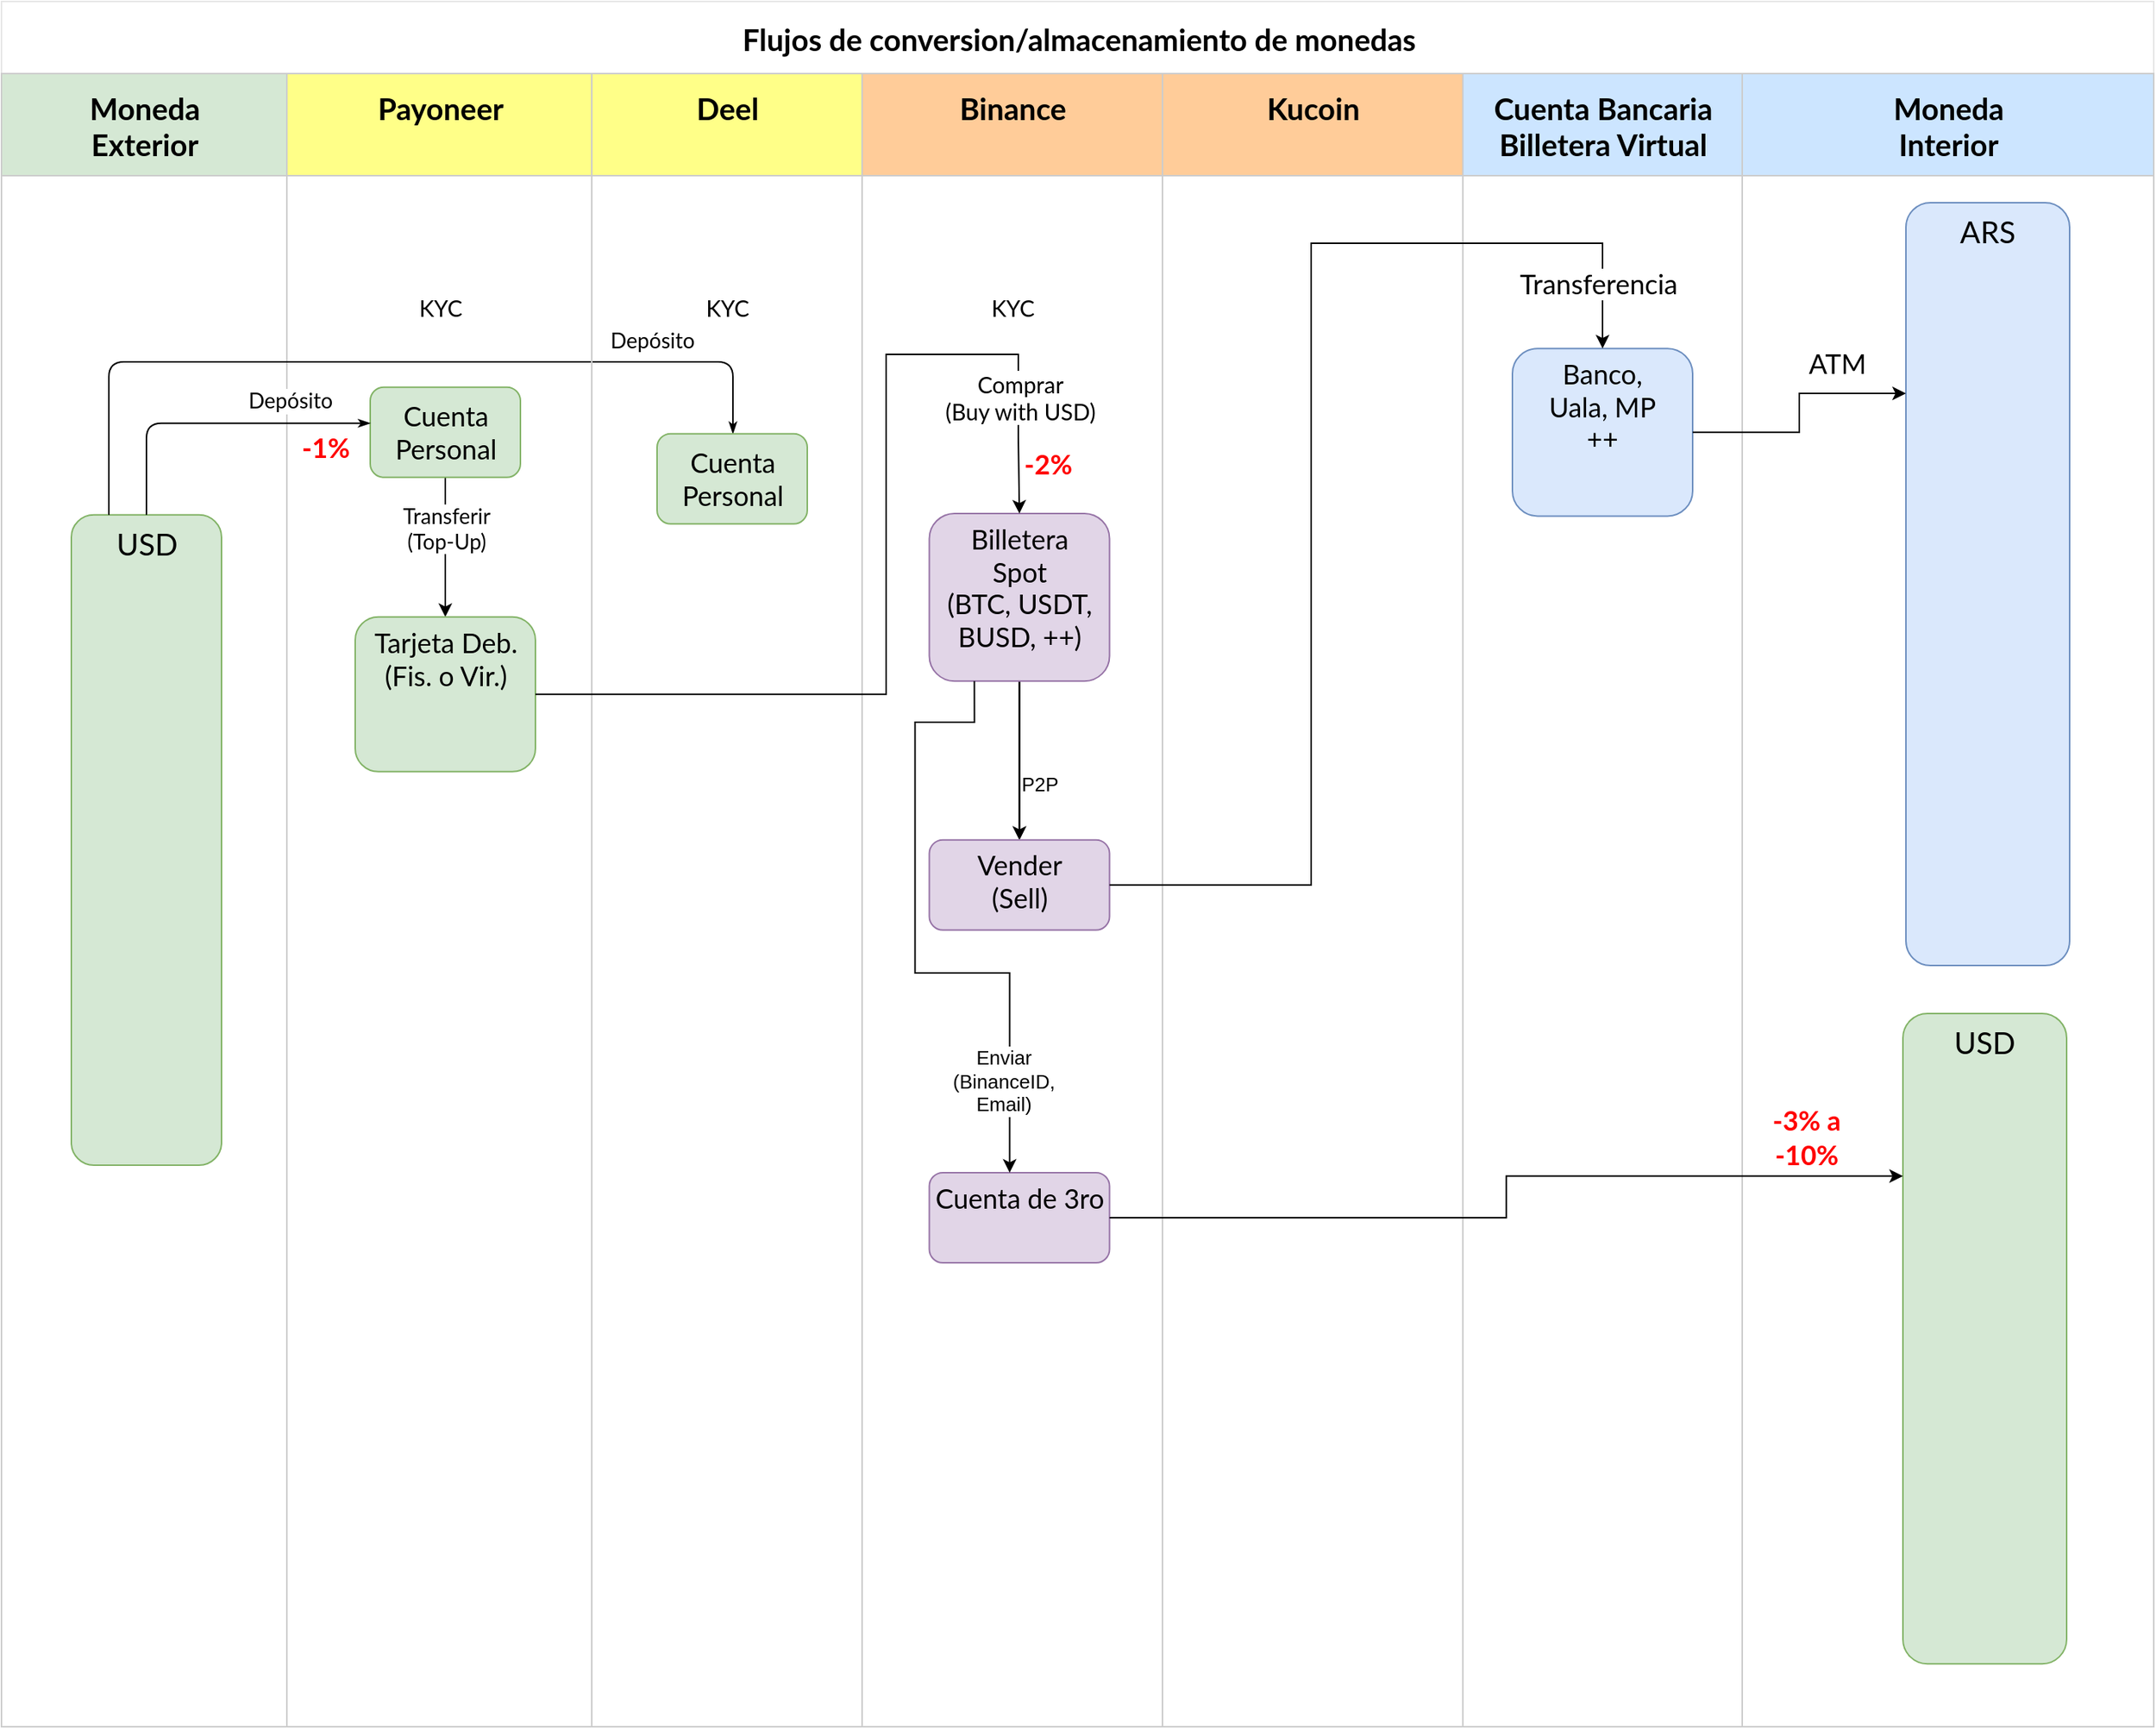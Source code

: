 <mxfile version="20.8.5" type="github">
  <diagram name="Page-1" id="74e2e168-ea6b-b213-b513-2b3c1d86103e">
    <mxGraphModel dx="1985" dy="1296" grid="0" gridSize="10" guides="1" tooltips="1" connect="1" arrows="1" fold="1" page="0" pageScale="1" pageWidth="1100" pageHeight="850" background="none" math="0" shadow="0">
      <root>
        <mxCell id="0" />
        <mxCell id="1" parent="0" />
        <mxCell id="77e6c97f196da883-1" value="Flujos de conversion/almacenamiento de monedas" style="swimlane;html=1;childLayout=stackLayout;startSize=48;rounded=0;shadow=0;labelBackgroundColor=none;strokeWidth=1;fontFamily=Lato;fontSize=20;align=center;fontSource=https%3A%2F%2Ffonts.googleapis.com%2Fcss%3Ffamily%3DLato;autosize=1;strokeColor=#E6E6E6;" parent="1" vertex="1">
          <mxGeometry x="70" y="-20" width="1433" height="1149" as="geometry" />
        </mxCell>
        <mxCell id="77e6c97f196da883-2" value="&lt;div&gt;Moneda&lt;/div&gt;&lt;div&gt;Exterior&lt;/div&gt;" style="swimlane;html=1;startSize=68;fontFamily=Lato;fontSource=https%3A%2F%2Ffonts.googleapis.com%2Fcss%3Ffamily%3DLato;fontSize=20;fillColor=#d5e8d4;strokeColor=#CCCCCC;autosize=1;verticalAlign=middle;" parent="77e6c97f196da883-1" vertex="1">
          <mxGeometry y="48" width="190" height="1101" as="geometry" />
        </mxCell>
        <mxCell id="pWdg90kbXN8Ci7GVcK-E-26" value="" style="group" vertex="1" connectable="0" parent="77e6c97f196da883-2">
          <mxGeometry x="46.5" y="293.89" width="100" height="433.11" as="geometry" />
        </mxCell>
        <mxCell id="77e6c97f196da883-8" value="USD" style="rounded=1;whiteSpace=wrap;html=1;shadow=0;labelBackgroundColor=none;strokeWidth=1;fontFamily=Lato;fontSize=20;align=center;fontSource=https%3A%2F%2Ffonts.googleapis.com%2Fcss%3Ffamily%3DLato;verticalAlign=top;fillColor=#d5e8d4;strokeColor=#82b366;" parent="pWdg90kbXN8Ci7GVcK-E-26" vertex="1">
          <mxGeometry width="100" height="433.11" as="geometry" />
        </mxCell>
        <mxCell id="1xJKque4gwnT1mqs9br3-9" value="" style="shape=image;html=1;verticalAlign=top;verticalLabelPosition=bottom;labelBackgroundColor=#ffffff;imageAspect=0;aspect=fixed;image=https://cdn1.iconfinder.com/data/icons/ionicons-fill-vol-2/512/logo-usd-128.png;strokeColor=#CCCCCC;fontFamily=Lato;fontSource=https%3A%2F%2Ffonts.googleapis.com%2Fcss%3Ffamily%3DLato;fontSize=14;" parent="pWdg90kbXN8Ci7GVcK-E-26" vertex="1">
          <mxGeometry x="21" y="174.114" width="58" height="58" as="geometry" />
        </mxCell>
        <mxCell id="77e6c97f196da883-3" value="&lt;div&gt;Payoneer&lt;/div&gt;&lt;div&gt;&lt;br&gt;&lt;/div&gt;" style="swimlane;html=1;startSize=68;fontFamily=Lato;fontSource=https%3A%2F%2Ffonts.googleapis.com%2Fcss%3Ffamily%3DLato;fontSize=20;fillColor=#ffff88;strokeColor=#CCCCCC;autosize=1;verticalAlign=middle;" parent="77e6c97f196da883-1" vertex="1">
          <mxGeometry x="190" y="48" width="203" height="1101" as="geometry" />
        </mxCell>
        <mxCell id="1xJKque4gwnT1mqs9br3-6" value="" style="edgeStyle=orthogonalEdgeStyle;rounded=0;orthogonalLoop=1;jettySize=auto;html=1;fontFamily=Lato;fontSource=https%3A%2F%2Ffonts.googleapis.com%2Fcss%3Ffamily%3DLato;fontSize=14;" parent="77e6c97f196da883-3" source="77e6c97f196da883-11" target="1xJKque4gwnT1mqs9br3-5" edge="1">
          <mxGeometry relative="1" as="geometry" />
        </mxCell>
        <mxCell id="1xJKque4gwnT1mqs9br3-7" value="&lt;div&gt;Transferir&lt;/div&gt;&lt;div&gt;(Top-Up)&lt;br&gt;&lt;/div&gt;" style="edgeLabel;html=1;align=center;verticalAlign=middle;resizable=0;points=[];fontSize=14;fontFamily=Lato;" parent="1xJKque4gwnT1mqs9br3-6" vertex="1" connectable="0">
          <mxGeometry x="-0.202" y="1" relative="1" as="geometry">
            <mxPoint x="-1" y="-3" as="offset" />
          </mxGeometry>
        </mxCell>
        <mxCell id="77e6c97f196da883-11" value="&lt;div style=&quot;font-size: 18px;&quot;&gt;Cuenta&lt;/div&gt;&lt;div style=&quot;font-size: 18px;&quot;&gt;Personal&lt;br style=&quot;font-size: 18px;&quot;&gt;&lt;/div&gt;" style="rounded=1;whiteSpace=wrap;html=1;shadow=0;labelBackgroundColor=none;strokeWidth=1;fontFamily=Lato;fontSize=18;align=center;fontSource=https%3A%2F%2Ffonts.googleapis.com%2Fcss%3Ffamily%3DLato;fillColor=#d5e8d4;strokeColor=#82b366;" parent="77e6c97f196da883-3" vertex="1">
          <mxGeometry x="55.5" y="208.89" width="100" height="60" as="geometry" />
        </mxCell>
        <mxCell id="1xJKque4gwnT1mqs9br3-5" value="&lt;div style=&quot;font-size: 18px;&quot;&gt;Tarjeta Deb.&lt;br style=&quot;font-size: 18px;&quot;&gt;&lt;/div&gt;&lt;div style=&quot;font-size: 18px;&quot;&gt;(Fis. o Vir.)&lt;br style=&quot;font-size: 18px;&quot;&gt;&lt;/div&gt;" style="whiteSpace=wrap;html=1;fontSize=18;fontFamily=Lato;rounded=1;shadow=0;labelBackgroundColor=none;strokeWidth=1;fontSource=https%3A%2F%2Ffonts.googleapis.com%2Fcss%3Ffamily%3DLato;verticalAlign=top;fillColor=#d5e8d4;strokeColor=#82b366;" parent="77e6c97f196da883-3" vertex="1">
          <mxGeometry x="45.5" y="361.89" width="120" height="103" as="geometry" />
        </mxCell>
        <mxCell id="1xJKque4gwnT1mqs9br3-8" value="" style="shape=image;html=1;verticalAlign=top;verticalLabelPosition=bottom;labelBackgroundColor=#ffffff;imageAspect=0;aspect=fixed;image=https://cdn0.iconfinder.com/data/icons/credit-card-debit-card-payment-PNG/80/Mastercard-Curved.png;strokeColor=#CCCCCC;fontFamily=Lato;fontSource=https%3A%2F%2Ffonts.googleapis.com%2Fcss%3Ffamily%3DLato;fontSize=14;" parent="77e6c97f196da883-3" vertex="1">
          <mxGeometry x="83" y="419.89" width="45" height="45" as="geometry" />
        </mxCell>
        <mxCell id="1xJKque4gwnT1mqs9br3-14" value="KYC" style="shape=image;html=1;verticalAlign=top;verticalLabelPosition=bottom;labelBackgroundColor=#ffffff;imageAspect=0;aspect=fixed;image=https://cdn0.iconfinder.com/data/icons/phosphor-regular-vol-3/256/identification-card-128.png;strokeColor=#CCCCCC;fontFamily=Lato;fontSource=https%3A%2F%2Ffonts.googleapis.com%2Fcss%3Ffamily%3DLato;fontSize=15;" parent="77e6c97f196da883-3" vertex="1">
          <mxGeometry x="76" y="89" width="51" height="51" as="geometry" />
        </mxCell>
        <mxCell id="pWdg90kbXN8Ci7GVcK-E-18" value="&lt;b style=&quot;font-size: 18px;&quot;&gt;&lt;font data-font-src=&quot;https://fonts.googleapis.com/css?family=Lato&quot; style=&quot;font-size: 18px;&quot; face=&quot;Lato&quot; color=&quot;#FF0000&quot;&gt;&lt;span style=&quot;font-size: 18px;&quot;&gt;-1%&lt;/span&gt;&lt;/font&gt;&lt;/b&gt;" style="text;html=1;strokeColor=none;fillColor=none;align=center;verticalAlign=middle;whiteSpace=wrap;rounded=0;fontSize=18;fontStyle=0" vertex="1" parent="77e6c97f196da883-3">
          <mxGeometry x="-4.5" y="235" width="60" height="30" as="geometry" />
        </mxCell>
        <mxCell id="77e6c97f196da883-26" style="edgeStyle=orthogonalEdgeStyle;rounded=1;html=1;labelBackgroundColor=none;startArrow=none;startFill=0;startSize=5;endArrow=classicThin;endFill=1;endSize=5;jettySize=auto;orthogonalLoop=1;strokeWidth=1;fontFamily=Lato;fontSize=20;fontSource=https%3A%2F%2Ffonts.googleapis.com%2Fcss%3Ffamily%3DLato;exitX=0.5;exitY=0;exitDx=0;exitDy=0;" parent="77e6c97f196da883-1" source="77e6c97f196da883-8" target="77e6c97f196da883-11" edge="1">
          <mxGeometry relative="1" as="geometry">
            <Array as="points">
              <mxPoint x="96.5" y="280.89" />
            </Array>
          </mxGeometry>
        </mxCell>
        <mxCell id="1xJKque4gwnT1mqs9br3-2" value="Depósito" style="edgeLabel;html=1;align=center;verticalAlign=middle;resizable=0;points=[];fontSize=14;fontFamily=Lato;" parent="77e6c97f196da883-26" vertex="1" connectable="0">
          <mxGeometry x="0.277" relative="1" as="geometry">
            <mxPoint x="22" y="-15" as="offset" />
          </mxGeometry>
        </mxCell>
        <mxCell id="1xJKque4gwnT1mqs9br3-11" style="edgeStyle=orthogonalEdgeStyle;rounded=1;html=1;labelBackgroundColor=none;startArrow=none;startFill=0;startSize=5;endArrow=classicThin;endFill=1;endSize=5;jettySize=auto;orthogonalLoop=1;strokeWidth=1;fontFamily=Lato;fontSize=20;fontSource=https%3A%2F%2Ffonts.googleapis.com%2Fcss%3Ffamily%3DLato;exitX=0.25;exitY=0;exitDx=0;exitDy=0;entryX=0.5;entryY=0;entryDx=0;entryDy=0;" parent="77e6c97f196da883-1" source="77e6c97f196da883-8" target="1xJKque4gwnT1mqs9br3-13" edge="1">
          <mxGeometry relative="1" as="geometry">
            <mxPoint x="81.5" y="341.89" as="sourcePoint" />
            <Array as="points">
              <mxPoint x="72" y="240" />
              <mxPoint x="487" y="240" />
              <mxPoint x="487" y="288" />
            </Array>
          </mxGeometry>
        </mxCell>
        <mxCell id="1xJKque4gwnT1mqs9br3-12" value="Depósito" style="edgeLabel;html=1;align=center;verticalAlign=middle;resizable=0;points=[];fontSize=14;fontFamily=Lato;" parent="1xJKque4gwnT1mqs9br3-11" vertex="1" connectable="0">
          <mxGeometry x="0.277" relative="1" as="geometry">
            <mxPoint x="102" y="-14" as="offset" />
          </mxGeometry>
        </mxCell>
        <mxCell id="1xJKque4gwnT1mqs9br3-1" value="&lt;div&gt;Deel&lt;/div&gt;&lt;div&gt;&lt;br&gt;&lt;/div&gt;" style="swimlane;html=1;startSize=68;fontFamily=Lato;fontSource=https%3A%2F%2Ffonts.googleapis.com%2Fcss%3Ffamily%3DLato;fontSize=20;fillColor=#ffff88;strokeColor=#CCCCCC;autosize=1;verticalAlign=middle;" parent="77e6c97f196da883-1" vertex="1">
          <mxGeometry x="393" y="48" width="180" height="1101" as="geometry" />
        </mxCell>
        <mxCell id="1xJKque4gwnT1mqs9br3-13" value="&lt;div style=&quot;font-size: 18px;&quot;&gt;Cuenta&lt;/div&gt;&lt;div style=&quot;font-size: 18px;&quot;&gt;Personal&lt;br style=&quot;font-size: 18px;&quot;&gt;&lt;/div&gt;" style="rounded=1;whiteSpace=wrap;html=1;shadow=0;labelBackgroundColor=none;strokeWidth=1;fontFamily=Lato;fontSize=18;align=center;fontSource=https%3A%2F%2Ffonts.googleapis.com%2Fcss%3Ffamily%3DLato;fillColor=#d5e8d4;strokeColor=#82b366;" parent="1xJKque4gwnT1mqs9br3-1" vertex="1">
          <mxGeometry x="43.5" y="239.89" width="100" height="60" as="geometry" />
        </mxCell>
        <mxCell id="1xJKque4gwnT1mqs9br3-15" value="KYC" style="shape=image;html=1;verticalAlign=top;verticalLabelPosition=bottom;labelBackgroundColor=#ffffff;imageAspect=0;aspect=fixed;image=https://cdn0.iconfinder.com/data/icons/phosphor-regular-vol-3/256/identification-card-128.png;strokeColor=#CCCCCC;fontFamily=Lato;fontSource=https%3A%2F%2Ffonts.googleapis.com%2Fcss%3Ffamily%3DLato;fontSize=15;" parent="1xJKque4gwnT1mqs9br3-1" vertex="1">
          <mxGeometry x="64.5" y="89" width="51" height="51" as="geometry" />
        </mxCell>
        <mxCell id="77e6c97f196da883-4" value="&lt;div&gt;Binance&lt;/div&gt;&lt;div&gt;&lt;br&gt;&lt;/div&gt;" style="swimlane;html=1;startSize=68;fontFamily=Lato;fontSource=https%3A%2F%2Ffonts.googleapis.com%2Fcss%3Ffamily%3DLato;fontSize=20;fillColor=#ffcc99;strokeColor=#CCCCCC;autosize=1;verticalAlign=middle;" parent="77e6c97f196da883-1" vertex="1">
          <mxGeometry x="573" y="48" width="200" height="1101" as="geometry" />
        </mxCell>
        <mxCell id="1xJKque4gwnT1mqs9br3-16" value="KYC" style="shape=image;html=1;verticalAlign=top;verticalLabelPosition=bottom;labelBackgroundColor=#ffffff;imageAspect=0;aspect=fixed;image=https://cdn0.iconfinder.com/data/icons/phosphor-regular-vol-3/256/identification-card-128.png;strokeColor=#CCCCCC;fontFamily=Lato;fontSource=https%3A%2F%2Ffonts.googleapis.com%2Fcss%3Ffamily%3DLato;fontSize=15;" parent="77e6c97f196da883-4" vertex="1">
          <mxGeometry x="74.5" y="89" width="51" height="51" as="geometry" />
        </mxCell>
        <mxCell id="pWdg90kbXN8Ci7GVcK-E-2" value="" style="edgeStyle=orthogonalEdgeStyle;rounded=0;orthogonalLoop=1;jettySize=auto;html=1;" edge="1" parent="77e6c97f196da883-4" source="1xJKque4gwnT1mqs9br3-19" target="pWdg90kbXN8Ci7GVcK-E-1">
          <mxGeometry relative="1" as="geometry" />
        </mxCell>
        <mxCell id="pWdg90kbXN8Ci7GVcK-E-3" value="&lt;font style=&quot;font-size: 13px;&quot;&gt;P2P&lt;/font&gt;" style="edgeLabel;html=1;align=center;verticalAlign=middle;resizable=0;points=[];labelBackgroundColor=default;" vertex="1" connectable="0" parent="pWdg90kbXN8Ci7GVcK-E-2">
          <mxGeometry x="0.311" y="-2" relative="1" as="geometry">
            <mxPoint x="15" y="-1" as="offset" />
          </mxGeometry>
        </mxCell>
        <mxCell id="pWdg90kbXN8Ci7GVcK-E-4" value="" style="edgeStyle=orthogonalEdgeStyle;rounded=0;orthogonalLoop=1;jettySize=auto;html=1;fontSize=13;labelBackgroundColor=default;" edge="1" parent="77e6c97f196da883-4" source="1xJKque4gwnT1mqs9br3-19" target="pWdg90kbXN8Ci7GVcK-E-1">
          <mxGeometry relative="1" as="geometry" />
        </mxCell>
        <mxCell id="1xJKque4gwnT1mqs9br3-19" value="&lt;div style=&quot;font-size: 18px;&quot;&gt;Billetera&lt;/div&gt;&lt;div style=&quot;font-size: 18px;&quot;&gt;Spot&lt;/div&gt;&lt;div style=&quot;font-size: 18px;&quot;&gt;(BTC, USDT, BUSD, ++)&lt;br style=&quot;font-size: 18px;&quot;&gt;&lt;/div&gt;" style="whiteSpace=wrap;html=1;fontSize=18;fontFamily=Lato;verticalAlign=top;rounded=1;shadow=0;labelBackgroundColor=none;strokeWidth=1;fontSource=https%3A%2F%2Ffonts.googleapis.com%2Fcss%3Ffamily%3DLato;fillColor=#e1d5e7;strokeColor=#9673a6;" parent="77e6c97f196da883-4" vertex="1">
          <mxGeometry x="44.75" y="293" width="120" height="111.61" as="geometry" />
        </mxCell>
        <mxCell id="pWdg90kbXN8Ci7GVcK-E-1" value="&lt;div&gt;Vender&lt;/div&gt;&lt;div&gt;(Sell)&lt;br&gt;&lt;/div&gt;" style="whiteSpace=wrap;html=1;fontSize=18;fontFamily=Lato;verticalAlign=top;fillColor=#e1d5e7;strokeColor=#9673a6;rounded=1;shadow=0;labelBackgroundColor=none;strokeWidth=1;fontSource=https%3A%2F%2Ffonts.googleapis.com%2Fcss%3Ffamily%3DLato;" vertex="1" parent="77e6c97f196da883-4">
          <mxGeometry x="44.75" y="510.415" width="120" height="60" as="geometry" />
        </mxCell>
        <mxCell id="pWdg90kbXN8Ci7GVcK-E-5" value="Cuenta de 3ro" style="whiteSpace=wrap;html=1;fontSize=18;fontFamily=Lato;verticalAlign=top;fillColor=#e1d5e7;strokeColor=#9673a6;rounded=1;shadow=0;labelBackgroundColor=none;strokeWidth=1;fontSource=https%3A%2F%2Ffonts.googleapis.com%2Fcss%3Ffamily%3DLato;" vertex="1" parent="77e6c97f196da883-4">
          <mxGeometry x="44.75" y="732.005" width="120" height="60" as="geometry" />
        </mxCell>
        <mxCell id="pWdg90kbXN8Ci7GVcK-E-6" style="edgeStyle=orthogonalEdgeStyle;rounded=0;orthogonalLoop=1;jettySize=auto;html=1;exitX=0.25;exitY=1;exitDx=0;exitDy=0;fontSize=13;" edge="1" parent="77e6c97f196da883-4" source="1xJKque4gwnT1mqs9br3-19" target="pWdg90kbXN8Ci7GVcK-E-5">
          <mxGeometry relative="1" as="geometry">
            <Array as="points">
              <mxPoint x="75.25" y="432" />
              <mxPoint x="35.25" y="432" />
              <mxPoint x="35.25" y="599" />
              <mxPoint x="98.25" y="599" />
            </Array>
          </mxGeometry>
        </mxCell>
        <mxCell id="pWdg90kbXN8Ci7GVcK-E-7" value="&lt;div&gt;Enviar&lt;/div&gt;&lt;div&gt;(BinanceID,&lt;/div&gt;&lt;div&gt;Email)&lt;br&gt;&lt;/div&gt;" style="edgeLabel;html=1;align=center;verticalAlign=middle;resizable=0;points=[];fontSize=13;" vertex="1" connectable="0" parent="pWdg90kbXN8Ci7GVcK-E-6">
          <mxGeometry x="0.602" y="-5" relative="1" as="geometry">
            <mxPoint y="24" as="offset" />
          </mxGeometry>
        </mxCell>
        <mxCell id="pWdg90kbXN8Ci7GVcK-E-19" value="&lt;b style=&quot;font-size: 18px;&quot;&gt;&lt;font data-font-src=&quot;https://fonts.googleapis.com/css?family=Lato&quot; style=&quot;font-size: 18px;&quot; face=&quot;Lato&quot; color=&quot;#FF0000&quot;&gt;&lt;span style=&quot;font-size: 18px;&quot;&gt;-2%&lt;/span&gt;&lt;/font&gt;&lt;/b&gt;" style="text;html=1;strokeColor=none;fillColor=none;align=center;verticalAlign=middle;whiteSpace=wrap;rounded=0;fontSize=18;fontStyle=0" vertex="1" parent="77e6c97f196da883-4">
          <mxGeometry x="94" y="246" width="60" height="30" as="geometry" />
        </mxCell>
        <mxCell id="77e6c97f196da883-5" value="&lt;div&gt;Kucoin&lt;/div&gt;&lt;div&gt;&lt;br&gt;&lt;/div&gt;" style="swimlane;html=1;startSize=68;fontFamily=Lato;fontSource=https%3A%2F%2Ffonts.googleapis.com%2Fcss%3Ffamily%3DLato;fontSize=20;fillColor=#ffcc99;strokeColor=#CCCCCC;autosize=1;verticalAlign=middle;" parent="77e6c97f196da883-1" vertex="1">
          <mxGeometry x="773" y="48" width="200" height="1101" as="geometry" />
        </mxCell>
        <mxCell id="77e6c97f196da883-6" value="&lt;div&gt;Cuenta Bancaria &lt;br&gt;&lt;/div&gt;&lt;div&gt;Billetera Virtual&lt;br&gt;&lt;/div&gt;" style="swimlane;html=1;startSize=68;fontFamily=Lato;fontSource=https%3A%2F%2Ffonts.googleapis.com%2Fcss%3Ffamily%3DLato;fontSize=20;fillColor=#cce5ff;strokeColor=#CCCCCC;autosize=1;verticalAlign=middle;" parent="77e6c97f196da883-1" vertex="1">
          <mxGeometry x="973" y="48" width="186" height="1101" as="geometry" />
        </mxCell>
        <mxCell id="pWdg90kbXN8Ci7GVcK-E-20" value="&lt;div&gt;Banco,&lt;/div&gt;&lt;div&gt;Uala, MP&lt;/div&gt;&lt;div&gt;++&lt;br&gt;&lt;/div&gt;" style="whiteSpace=wrap;html=1;fontSize=18;fontFamily=Lato;verticalAlign=top;rounded=1;shadow=0;labelBackgroundColor=none;strokeWidth=1;fontSource=https%3A%2F%2Ffonts.googleapis.com%2Fcss%3Ffamily%3DLato;fillColor=#dae8fc;strokeColor=#6c8ebf;" vertex="1" parent="77e6c97f196da883-6">
          <mxGeometry x="33" y="183.08" width="120" height="111.61" as="geometry" />
        </mxCell>
        <mxCell id="1xJKque4gwnT1mqs9br3-20" value="" style="edgeStyle=orthogonalEdgeStyle;rounded=0;orthogonalLoop=1;jettySize=auto;html=1;fontFamily=Lato;fontSource=https%3A%2F%2Ffonts.googleapis.com%2Fcss%3Ffamily%3DLato;fontSize=15;entryX=0.5;entryY=0;entryDx=0;entryDy=0;" parent="77e6c97f196da883-1" source="1xJKque4gwnT1mqs9br3-5" target="1xJKque4gwnT1mqs9br3-19" edge="1">
          <mxGeometry relative="1" as="geometry">
            <Array as="points">
              <mxPoint x="589" y="461" />
              <mxPoint x="589" y="235" />
              <mxPoint x="677" y="235" />
              <mxPoint x="677" y="290" />
            </Array>
          </mxGeometry>
        </mxCell>
        <mxCell id="1xJKque4gwnT1mqs9br3-21" value="&lt;div&gt;Comprar&lt;/div&gt;&lt;div&gt;(Buy with USD)&lt;br&gt;&lt;/div&gt;" style="edgeLabel;html=1;align=center;verticalAlign=middle;resizable=0;points=[];fontSize=15;fontFamily=Lato;" parent="1xJKque4gwnT1mqs9br3-20" vertex="1" connectable="0">
          <mxGeometry x="0.899" y="2" relative="1" as="geometry">
            <mxPoint x="-2" y="-45" as="offset" />
          </mxGeometry>
        </mxCell>
        <mxCell id="77e6c97f196da883-7" value="&lt;div&gt;Moneda&lt;/div&gt;&lt;div&gt;Interior&lt;br&gt;&lt;/div&gt;" style="swimlane;html=1;startSize=68;fontFamily=Lato;fontSource=https%3A%2F%2Ffonts.googleapis.com%2Fcss%3Ffamily%3DLato;fontSize=20;fillColor=#cce5ff;strokeColor=#CCCCCC;autosize=1;verticalAlign=middle;" parent="77e6c97f196da883-1" vertex="1">
          <mxGeometry x="1159" y="48" width="274" height="1101" as="geometry" />
        </mxCell>
        <mxCell id="pWdg90kbXN8Ci7GVcK-E-21" value="&lt;b style=&quot;font-size: 18px;&quot;&gt;&lt;font data-font-src=&quot;https://fonts.googleapis.com/css?family=Lato&quot; style=&quot;font-size: 18px;&quot; face=&quot;Lato&quot; color=&quot;#FF0000&quot;&gt;&lt;span style=&quot;font-size: 18px;&quot;&gt;-3% a -10%&lt;br&gt;&lt;/span&gt;&lt;/font&gt;&lt;/b&gt;" style="text;html=1;strokeColor=none;fillColor=none;align=center;verticalAlign=middle;whiteSpace=wrap;rounded=0;fontSize=18;fontStyle=0" vertex="1" parent="77e6c97f196da883-7">
          <mxGeometry x="13" y="694" width="60" height="30" as="geometry" />
        </mxCell>
        <mxCell id="pWdg90kbXN8Ci7GVcK-E-16" value="" style="group" vertex="1" connectable="0" parent="77e6c97f196da883-7">
          <mxGeometry x="109" y="86" width="109" height="508" as="geometry" />
        </mxCell>
        <mxCell id="pWdg90kbXN8Ci7GVcK-E-12" value="ARS" style="rounded=1;whiteSpace=wrap;html=1;shadow=0;labelBackgroundColor=none;strokeWidth=1;fontFamily=Lato;fontSize=20;align=center;fontSource=https%3A%2F%2Ffonts.googleapis.com%2Fcss%3Ffamily%3DLato;verticalAlign=top;fillColor=#dae8fc;strokeColor=#6c8ebf;" vertex="1" parent="pWdg90kbXN8Ci7GVcK-E-16">
          <mxGeometry width="109" height="508" as="geometry" />
        </mxCell>
        <mxCell id="pWdg90kbXN8Ci7GVcK-E-9" value="USD" style="rounded=1;whiteSpace=wrap;html=1;shadow=0;labelBackgroundColor=none;strokeWidth=1;fontFamily=Lato;fontSize=20;align=center;fontSource=https%3A%2F%2Ffonts.googleapis.com%2Fcss%3Ffamily%3DLato;verticalAlign=top;fillColor=#d5e8d4;strokeColor=#82b366;" vertex="1" parent="77e6c97f196da883-7">
          <mxGeometry x="107" y="626" width="109" height="433.11" as="geometry" />
        </mxCell>
        <mxCell id="pWdg90kbXN8Ci7GVcK-E-17" style="edgeStyle=orthogonalEdgeStyle;rounded=0;orthogonalLoop=1;jettySize=auto;html=1;entryX=0;entryY=0.25;entryDx=0;entryDy=0;fontSize=13;" edge="1" parent="77e6c97f196da883-1" source="pWdg90kbXN8Ci7GVcK-E-5" target="pWdg90kbXN8Ci7GVcK-E-9">
          <mxGeometry relative="1" as="geometry" />
        </mxCell>
        <mxCell id="pWdg90kbXN8Ci7GVcK-E-22" style="edgeStyle=orthogonalEdgeStyle;rounded=0;orthogonalLoop=1;jettySize=auto;html=1;entryX=0;entryY=0.25;entryDx=0;entryDy=0;labelBackgroundColor=default;fontFamily=Lato;fontSource=https%3A%2F%2Ffonts.googleapis.com%2Fcss%3Ffamily%3DLato;fontSize=18;fontColor=#FF0000;" edge="1" parent="77e6c97f196da883-1" source="pWdg90kbXN8Ci7GVcK-E-20" target="pWdg90kbXN8Ci7GVcK-E-12">
          <mxGeometry relative="1" as="geometry" />
        </mxCell>
        <mxCell id="pWdg90kbXN8Ci7GVcK-E-23" value="ATM" style="edgeLabel;html=1;align=center;verticalAlign=middle;resizable=0;points=[];fontSize=18;fontFamily=Lato;fontColor=default;" vertex="1" connectable="0" parent="pWdg90kbXN8Ci7GVcK-E-22">
          <mxGeometry x="0.451" relative="1" as="geometry">
            <mxPoint y="-20" as="offset" />
          </mxGeometry>
        </mxCell>
        <mxCell id="pWdg90kbXN8Ci7GVcK-E-24" style="edgeStyle=orthogonalEdgeStyle;rounded=0;orthogonalLoop=1;jettySize=auto;html=1;entryX=0.5;entryY=0;entryDx=0;entryDy=0;labelBackgroundColor=default;fontFamily=Lato;fontSource=https%3A%2F%2Ffonts.googleapis.com%2Fcss%3Ffamily%3DLato;fontSize=18;fontColor=default;" edge="1" parent="77e6c97f196da883-1" source="pWdg90kbXN8Ci7GVcK-E-1" target="pWdg90kbXN8Ci7GVcK-E-20">
          <mxGeometry relative="1" as="geometry">
            <Array as="points">
              <mxPoint x="872" y="588" />
              <mxPoint x="872" y="161" />
              <mxPoint x="1066" y="161" />
            </Array>
          </mxGeometry>
        </mxCell>
        <mxCell id="pWdg90kbXN8Ci7GVcK-E-25" value="Transferencia" style="edgeLabel;html=1;align=center;verticalAlign=middle;resizable=0;points=[];fontSize=18;fontFamily=Lato;fontColor=default;" vertex="1" connectable="0" parent="pWdg90kbXN8Ci7GVcK-E-24">
          <mxGeometry x="0.863" y="-2" relative="1" as="geometry">
            <mxPoint x="-1" y="13" as="offset" />
          </mxGeometry>
        </mxCell>
      </root>
    </mxGraphModel>
  </diagram>
</mxfile>
